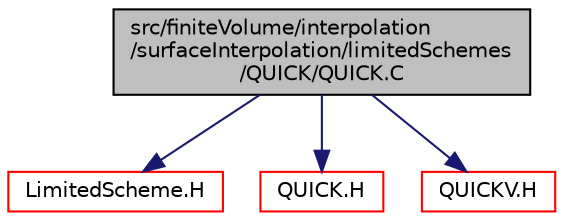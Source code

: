 digraph "src/finiteVolume/interpolation/surfaceInterpolation/limitedSchemes/QUICK/QUICK.C"
{
  bgcolor="transparent";
  edge [fontname="Helvetica",fontsize="10",labelfontname="Helvetica",labelfontsize="10"];
  node [fontname="Helvetica",fontsize="10",shape=record];
  Node1 [label="src/finiteVolume/interpolation\l/surfaceInterpolation/limitedSchemes\l/QUICK/QUICK.C",height=0.2,width=0.4,color="black", fillcolor="grey75", style="filled", fontcolor="black"];
  Node1 -> Node2 [color="midnightblue",fontsize="10",style="solid",fontname="Helvetica"];
  Node2 [label="LimitedScheme.H",height=0.2,width=0.4,color="red",URL="$a06012.html"];
  Node1 -> Node3 [color="midnightblue",fontsize="10",style="solid",fontname="Helvetica"];
  Node3 [label="QUICK.H",height=0.2,width=0.4,color="red",URL="$a06033.html"];
  Node1 -> Node4 [color="midnightblue",fontsize="10",style="solid",fontname="Helvetica"];
  Node4 [label="QUICKV.H",height=0.2,width=0.4,color="red",URL="$a06034.html"];
}
